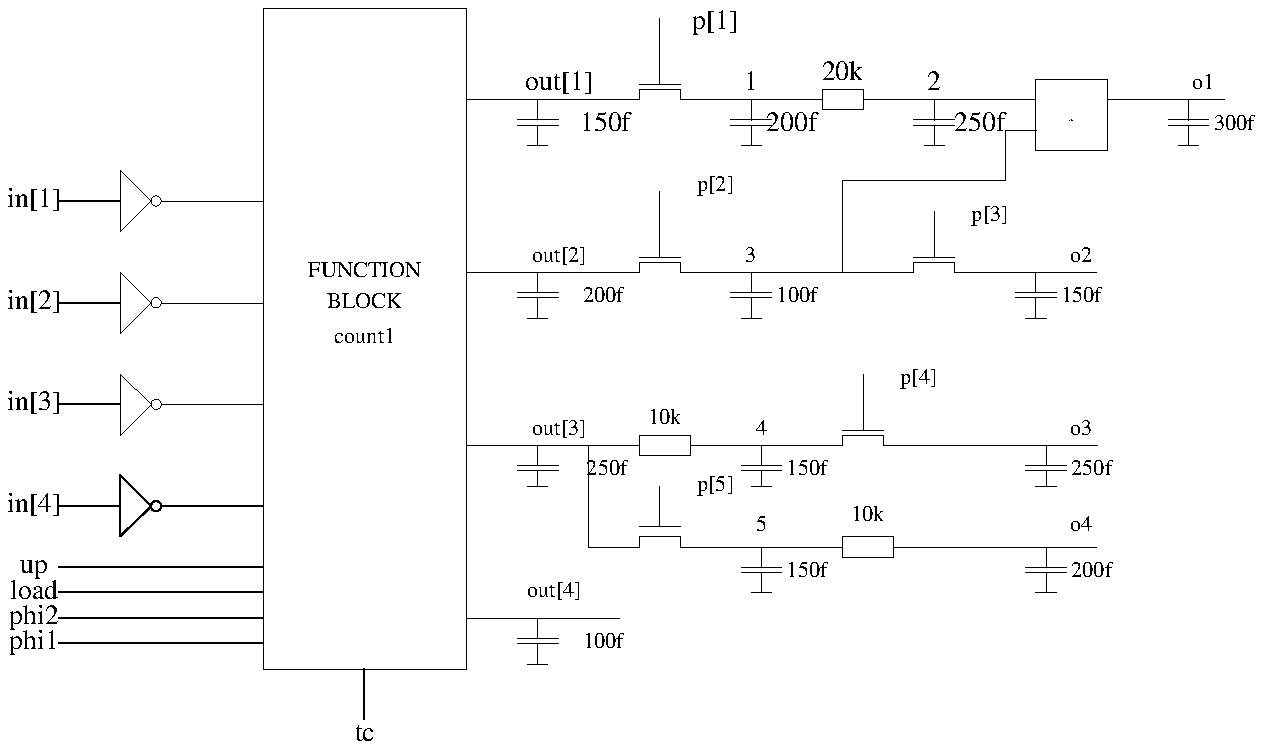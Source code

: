 ' \" @(#)mfig16.pic	 3.1	 03/22/88
.PS 6.0i
scale = .1

"tc" at (0.300000, 0.277500)
line solid from (0.300000, 0.375000) to (0.300000, 0.300000)
line solid from (-0.060000, 1.065000) to (-0.150000, 1.065000)
"in[1]" at (-0.187500, 1.065000)
"in[2]" at (-0.187500, 0.915000)
"in[3]" at (-0.187500, 0.765000)
"in[4]" at (-0.187500, 0.615000)
"phi2" at (-0.187500, 0.450000)
"phi1" at (-0.187500, 0.412500)
"load" at (-0.187500, 0.487500)
"up" at (-0.187500, 0.525000)
line solid from (0.150000, 0.525000) to (-0.150000, 0.525000)
line solid from (0.150000, 0.487500) to (-0.150000, 0.487500)
line solid from (0.150000, 0.450000) to (-0.150000, 0.450000)
line solid from (0.150000, 0.412500) to (-0.150000, 0.412500)
line solid from (-0.150000, 0.615000) to (-0.060000, 0.615000)
line solid from (-0.060000, 0.570000) to (-0.015000, 0.615000)
line solid from (-0.060000, 0.660000) to (-0.060000, 0.570000)
line solid from (-0.015000, 0.615000) to (-0.060000, 0.660000)
circlerad = 0.007500
circle at (-0.007500, 0.615000) # -0.015000 0.615000
line solid from (0.150000, 0.615000) to (0.000000, 0.615000)
line solid from (-0.150000, 0.915000) to (-0.060000, 0.915000)
line solid from (-0.150000, 0.765000) to (-0.060000, 0.765000)
"out[1]" at (0.587500, 1.237500)
"150f" at (0.655000, 1.177500)
"p[1]" at (0.817500, 1.327500)
"1" at (0.870000, 1.237500)
"200f" at (0.930000, 1.177500)
"20k" at (1.005000, 1.252500)
"2" at (1.140000, 1.237500)
"250f" at (1.207500, 1.177500)
"\s15&\s8" at (1.342500, 1.192500)
"300f" at (1.582500, 1.177500)
"o1" at (1.537500, 1.237500)
"o2" at (1.357500, 0.982500)
"150f" at (1.357500, 0.922500)
"p[3]" at (1.222500, 1.042500)
"100f" at (0.937500, 0.922500)
"3" at (0.870000, 0.982500)
"p[2]" at (0.817500, 1.087500)
"200f" at (0.652500, 0.922500)
"out[2]" at (0.587500, 0.982500)
"out[3]" at (0.587500, 0.727500)
"250f" at (0.657500, 0.667500)
"10k" at (0.742500, 0.742500)
"4" at (0.885000, 0.727500)
"150f" at (0.952500, 0.667500)
"p[4]" at (1.117500, 0.802500)
"o3" at (1.357500, 0.727500)
"250f" at (1.372500, 0.667500)
"200f" at (1.372500, 0.517500)
"o4" at (1.357500, 0.585000)
"10k" at (1.042500, 0.600000)
"150f" at (0.952500, 0.517500)
"5" at (0.885000, 0.585000)
"p[5]" at (0.817500, 0.645000)
line solid from (1.290000, 0.487500) to (1.320000, 0.487500)
line solid from (1.305000, 0.487500) to (1.290000, 0.487500)
line solid from (1.305000, 0.517500) to (1.305000, 0.487500)
line solid from (1.335000, 0.517500) to (1.305000, 0.517500)
line solid from (1.275000, 0.517500) to (1.335000, 0.517500)
line solid from (1.305000, 0.555000) to (1.380000, 0.555000)
line solid from (1.275000, 0.525000) to (1.335000, 0.525000)
line solid from (1.305000, 0.525000) to (1.275000, 0.525000)
line solid from (1.305000, 0.555000) to (1.305000, 0.525000)
line solid from (1.080000, 0.555000) to (1.305000, 0.555000)
line solid from (0.870000, 0.487500) to (0.900000, 0.487500)
line solid from (0.885000, 0.487500) to (0.870000, 0.487500)
line solid from (0.885000, 0.517500) to (0.885000, 0.487500)
line solid from (0.915000, 0.517500) to (0.885000, 0.517500)
line solid from (0.855000, 0.517500) to (0.915000, 0.517500)
line solid from (0.735000, 0.585000) to (0.735000, 0.645000)
line solid from (0.765000, 0.585000) to (0.735000, 0.585000)
line solid from (0.705000, 0.585000) to (0.765000, 0.585000)
line solid from (1.005000, 0.540000) to (1.005000, 0.555000)
line solid from (1.080000, 0.540000) to (1.005000, 0.540000)
line solid from (1.080000, 0.570000) to (1.080000, 0.540000)
line solid from (1.005000, 0.570000) to (1.080000, 0.570000)
line solid from (1.005000, 0.555000) to (1.005000, 0.570000)
line solid from (0.885000, 0.555000) to (1.005000, 0.555000)
line solid from (0.915000, 0.525000) to (0.855000, 0.525000)
line solid from (0.885000, 0.525000) to (0.915000, 0.525000)
line solid from (0.885000, 0.555000) to (0.885000, 0.525000)
line solid from (0.765000, 0.555000) to (0.885000, 0.555000)
line solid from (0.765000, 0.570000) to (0.765000, 0.555000)
line solid from (0.705000, 0.570000) to (0.765000, 0.570000)
line solid from (0.705000, 0.555000) to (0.705000, 0.570000)
line solid from (0.630000, 0.555000) to (0.705000, 0.555000)
line solid from (0.630000, 0.705000) to (0.630000, 0.555000)
"100f" at (0.652500, 0.412500)
"out[4]" at (0.580000, 0.487500)
line solid from (0.450000, 0.450000) to (0.675000, 0.450000)
line solid from (0.525000, 0.420000) to (0.585000, 0.420000)
line solid from (0.585000, 0.420000) to (0.555000, 0.420000)
line solid from (0.555000, 0.420000) to (0.555000, 0.450000)
line solid from (0.525000, 0.412500) to (0.585000, 0.412500)
line solid from (0.585000, 0.412500) to (0.555000, 0.412500)
line solid from (0.555000, 0.412500) to (0.555000, 0.382500)
line solid from (0.555000, 0.382500) to (0.540000, 0.382500)
line solid from (0.540000, 0.382500) to (0.570000, 0.382500)
line solid from (1.320000, 0.645000) to (1.290000, 0.645000)
line solid from (1.305000, 0.645000) to (1.320000, 0.645000)
line solid from (1.305000, 0.667500) to (1.305000, 0.645000)
line solid from (1.335000, 0.667500) to (1.305000, 0.667500)
line solid from (1.275000, 0.667500) to (1.335000, 0.667500)
line solid from (1.380000, 0.705000) to (1.305000, 0.705000)
line solid from (1.275000, 0.675000) to (1.335000, 0.675000)
line solid from (1.305000, 0.675000) to (1.275000, 0.675000)
line solid from (1.305000, 0.705000) to (1.305000, 0.675000)
line solid from (1.102500, 0.705000) to (1.305000, 0.705000)
line solid from (1.035000, 0.727500) to (1.035000, 0.810000)
line solid from (1.065000, 0.727500) to (1.035000, 0.727500)
line solid from (1.005000, 0.727500) to (1.065000, 0.727500)
line solid from (0.870000, 0.645000) to (0.900000, 0.645000)
line solid from (0.885000, 0.645000) to (0.870000, 0.645000)
line solid from (0.885000, 0.667500) to (0.885000, 0.645000)
line solid from (0.915000, 0.667500) to (0.885000, 0.667500)
line solid from (0.855000, 0.667500) to (0.915000, 0.667500)
line solid from (1.065000, 0.705000) to (1.102500, 0.705000)
line solid from (1.065000, 0.720000) to (1.065000, 0.705000)
line solid from (1.005000, 0.720000) to (1.065000, 0.720000)
line solid from (1.005000, 0.705000) to (1.005000, 0.720000)
line solid from (0.885000, 0.705000) to (1.005000, 0.705000)
line solid from (0.855000, 0.675000) to (0.915000, 0.675000)
line solid from (0.885000, 0.675000) to (0.855000, 0.675000)
line solid from (0.885000, 0.705000) to (0.885000, 0.675000)
line solid from (0.780000, 0.705000) to (0.885000, 0.705000)
line solid from (0.705000, 0.705000) to (0.705000, 0.705000)
line solid from (0.705000, 0.690000) to (0.705000, 0.705000)
line solid from (0.780000, 0.690000) to (0.705000, 0.690000)
line solid from (0.780000, 0.720000) to (0.780000, 0.690000)
line solid from (0.765000, 0.720000) to (0.780000, 0.720000)
line solid from (0.705000, 0.720000) to (0.765000, 0.720000)
line solid from (0.705000, 0.705000) to (0.705000, 0.720000)
line solid from (0.450000, 0.705000) to (0.705000, 0.705000)
line solid from (0.540000, 0.645000) to (0.570000, 0.645000)
line solid from (0.555000, 0.645000) to (0.540000, 0.645000)
line solid from (0.555000, 0.667500) to (0.555000, 0.645000)
line solid from (0.585000, 0.667500) to (0.555000, 0.667500)
line solid from (0.525000, 0.667500) to (0.585000, 0.667500)
line solid from (0.555000, 0.675000) to (0.555000, 0.705000)
line solid from (0.585000, 0.675000) to (0.555000, 0.675000)
line solid from (0.525000, 0.675000) to (0.585000, 0.675000)
line solid from (1.140000, 0.982500) to (1.140000, 1.050000)
line solid from (1.170000, 0.982500) to (1.140000, 0.982500)
line solid from (1.110000, 0.982500) to (1.170000, 0.982500)
line solid from (1.305000, 0.892500) to (1.275000, 0.892500)
line solid from (1.290000, 0.892500) to (1.305000, 0.892500)
line solid from (1.290000, 0.922500) to (1.290000, 0.892500)
line solid from (1.320000, 0.922500) to (1.290000, 0.922500)
line solid from (1.260000, 0.922500) to (1.320000, 0.922500)
line solid from (1.290000, 0.960000) to (1.380000, 0.960000)
line solid from (1.320000, 0.930000) to (1.305000, 0.930000)
line solid from (1.260000, 0.930000) to (1.312500, 0.930000)
line solid from (1.290000, 0.930000) to (1.260000, 0.930000)
line solid from (1.290000, 0.960000) to (1.290000, 0.930000)
line solid from (1.170000, 0.960000) to (1.290000, 0.960000)
line solid from (1.170000, 0.975000) to (1.170000, 0.960000)
line solid from (1.110000, 0.975000) to (1.170000, 0.975000)
line solid from (1.110000, 0.960000) to (1.110000, 0.975000)
line solid from (1.005000, 0.960000) to (1.110000, 0.960000)
line solid from (1.245000, 1.170000) to (1.290000, 1.170000)
line solid from (1.245000, 1.095000) to (1.245000, 1.170000)
line solid from (1.005000, 1.095000) to (1.245000, 1.095000)
line solid from (1.005000, 1.050000) to (1.005000, 1.095000)
line solid from (1.005000, 0.960000) to (1.005000, 1.050000)
line solid from (0.870000, 0.960000) to (1.005000, 0.960000)
line solid from (0.525000, 0.930000) to (0.585000, 0.930000)
line solid from (0.585000, 0.930000) to (0.555000, 0.930000)
line solid from (0.555000, 0.930000) to (0.555000, 0.960000)
line solid from (0.525000, 0.922500) to (0.585000, 0.922500)
line solid from (0.585000, 0.922500) to (0.555000, 0.922500)
line solid from (0.555000, 0.922500) to (0.555000, 0.892500)
line solid from (0.555000, 0.892500) to (0.540000, 0.892500)
line solid from (0.540000, 0.892500) to (0.570000, 0.892500)
line solid from (0.450000, 0.960000) to (0.705000, 0.960000)
line solid from (0.705000, 0.960000) to (0.705000, 0.975000)
line solid from (0.705000, 0.975000) to (0.765000, 0.975000)
line solid from (0.765000, 0.975000) to (0.765000, 0.960000)
line solid from (0.765000, 0.960000) to (0.870000, 0.960000)
line solid from (0.870000, 0.960000) to (0.870000, 0.930000)
line solid from (0.870000, 0.930000) to (0.840000, 0.930000)
line solid from (0.840000, 0.930000) to (0.900000, 0.930000)
line solid from (0.840000, 0.922500) to (0.900000, 0.922500)
line solid from (0.900000, 0.922500) to (0.870000, 0.922500)
line solid from (0.870000, 0.922500) to (0.870000, 0.892500)
line solid from (0.870000, 0.892500) to (0.855000, 0.892500)
line solid from (0.855000, 0.892500) to (0.885000, 0.892500)
line solid from (0.705000, 0.982500) to (0.765000, 0.982500)
line solid from (0.765000, 0.982500) to (0.735000, 0.982500)
line solid from (0.735000, 0.982500) to (0.735000, 1.080000)
line solid from (1.500000, 1.147500) to (1.530000, 1.147500)
line solid from (1.515000, 1.147500) to (1.500000, 1.147500)
line solid from (1.515000, 1.177500) to (1.515000, 1.147500)
line solid from (1.545000, 1.177500) to (1.515000, 1.177500)
line solid from (1.485000, 1.177500) to (1.545000, 1.177500)
line solid from (1.567500, 1.215000) to (1.515000, 1.215000)
line solid from (1.485000, 1.185000) to (1.545000, 1.185000)
line solid from (1.515000, 1.185000) to (1.485000, 1.185000)
line solid from (1.515000, 1.215000) to (1.515000, 1.185000)
line solid from (1.507500, 1.215000) to (1.515000, 1.215000)
line solid from (1.395000, 1.215000) to (1.507500, 1.215000)
line solid from (1.290000, 1.140000) to (1.290000, 1.215000)
line solid from (1.395000, 1.140000) to (1.290000, 1.140000)
line solid from (1.395000, 1.245000) to (1.395000, 1.140000)
line solid from (1.290000, 1.245000) to (1.395000, 1.245000)
line solid from (1.290000, 1.215000) to (1.290000, 1.245000)
line solid from (1.140000, 1.215000) to (1.290000, 1.215000)
line solid from (0.735000, 1.237500) to (0.735000, 1.335000)
line solid from (0.765000, 1.237500) to (0.735000, 1.237500)
line solid from (0.705000, 1.237500) to (0.765000, 1.237500)
line solid from (1.125000, 1.147500) to (1.155000, 1.147500)
line solid from (1.140000, 1.147500) to (1.125000, 1.147500)
line solid from (1.140000, 1.177500) to (1.140000, 1.147500)
line solid from (1.170000, 1.177500) to (1.140000, 1.177500)
line solid from (1.110000, 1.177500) to (1.170000, 1.177500)
line solid from (0.855000, 1.147500) to (0.885000, 1.147500)
line solid from (0.870000, 1.147500) to (0.855000, 1.147500)
line solid from (0.870000, 1.177500) to (0.870000, 1.147500)
line solid from (0.900000, 1.177500) to (0.870000, 1.177500)
line solid from (0.840000, 1.177500) to (0.900000, 1.177500)
line solid from (1.110000, 1.185000) to (1.170000, 1.185000)
line solid from (1.140000, 1.185000) to (1.110000, 1.185000)
line solid from (1.140000, 1.215000) to (1.140000, 1.185000)
line solid from (1.035000, 1.215000) to (1.140000, 1.215000)
line solid from (0.975000, 1.200000) to (0.975000, 1.215000)
line solid from (1.035000, 1.200000) to (0.975000, 1.200000)
line solid from (1.035000, 1.230000) to (1.035000, 1.200000)
line solid from (0.975000, 1.230000) to (1.035000, 1.230000)
line solid from (0.975000, 1.215000) to (0.975000, 1.230000)
line solid from (0.870000, 1.215000) to (0.975000, 1.215000)
line solid from (0.840000, 1.185000) to (0.900000, 1.185000)
line solid from (0.870000, 1.185000) to (0.840000, 1.185000)
line solid from (0.870000, 1.215000) to (0.870000, 1.185000)
line solid from (0.765000, 1.215000) to (0.870000, 1.215000)
line solid from (0.765000, 1.230000) to (0.765000, 1.215000)
line solid from (0.705000, 1.230000) to (0.765000, 1.230000)
line solid from (0.705000, 1.215000) to (0.705000, 1.230000)
line solid from (0.450000, 1.215000) to (0.705000, 1.215000)
line solid from (0.540000, 1.147500) to (0.570000, 1.147500)
line solid from (0.555000, 1.147500) to (0.540000, 1.147500)
line solid from (0.555000, 1.177500) to (0.555000, 1.147500)
line solid from (0.585000, 1.177500) to (0.555000, 1.177500)
line solid from (0.525000, 1.177500) to (0.585000, 1.177500)
line solid from (0.555000, 1.185000) to (0.555000, 1.215000)
line solid from (0.585000, 1.185000) to (0.555000, 1.185000)
line solid from (0.525000, 1.185000) to (0.585000, 1.185000)
line solid from (0.450000, 1.350000) to (0.450000, 0.847500)
line solid from (0.450000, 0.847500) to (0.450000, 0.375000)
line solid from (0.450000, 0.375000) to (0.150000, 0.375000)
line solid from (0.150000, 0.375000) to (0.150000, 0.870000)
line solid from (0.150000, 0.870000) to (0.150000, 1.350000)
line solid from (0.150000, 1.350000) to (0.450000, 1.350000)
"FUNCTION" at (0.300000, 0.960000)
"BLOCK" at (0.300000, 0.915000)
"count1" at (0.300000, 0.862500)
line solid from (0.150000, 0.645000) to (0.150000, 0.765000)
line solid from (0.150000, 0.765000) to (0.000000, 0.765000)
line solid from (0.000000, 0.765000) to (0.150000, 0.765000)
line solid from (0.150000, 0.765000) to (0.150000, 0.915000)
line solid from (0.000000, 0.915000) to (0.150000, 0.915000)
line solid from (0.150000, 0.915000) to (0.150000, 1.065000)
line solid from (0.150000, 1.065000) to (0.000000, 1.065000)
line solid from (-0.015000, 1.065000) to (-0.060000, 1.110000)
line solid from (-0.060000, 1.110000) to (-0.060000, 1.020000)
line solid from (-0.060000, 1.020000) to (-0.015000, 1.065000)
line solid from (-0.060000, 0.960000) to (-0.060000, 0.870000)
line solid from (-0.060000, 0.870000) to (-0.015000, 0.915000)
line solid from (-0.015000, 0.915000) to (-0.060000, 0.960000)
line solid from (-0.060000, 0.810000) to (-0.060000, 0.720000)
line solid from (-0.060000, 0.720000) to (-0.015000, 0.765000)
line solid from (-0.015000, 0.765000) to (-0.060000, 0.810000)
circlerad = 0.007500
circle at (-0.007500, 1.065000) # -0.015000 1.065000
circlerad = 0.007500
circle at (-0.007500, 0.915000) # -0.015000 0.915000
circlerad = 0.007500
circle at (-0.007500, 0.765000) # -0.015000 0.765000
.PE
